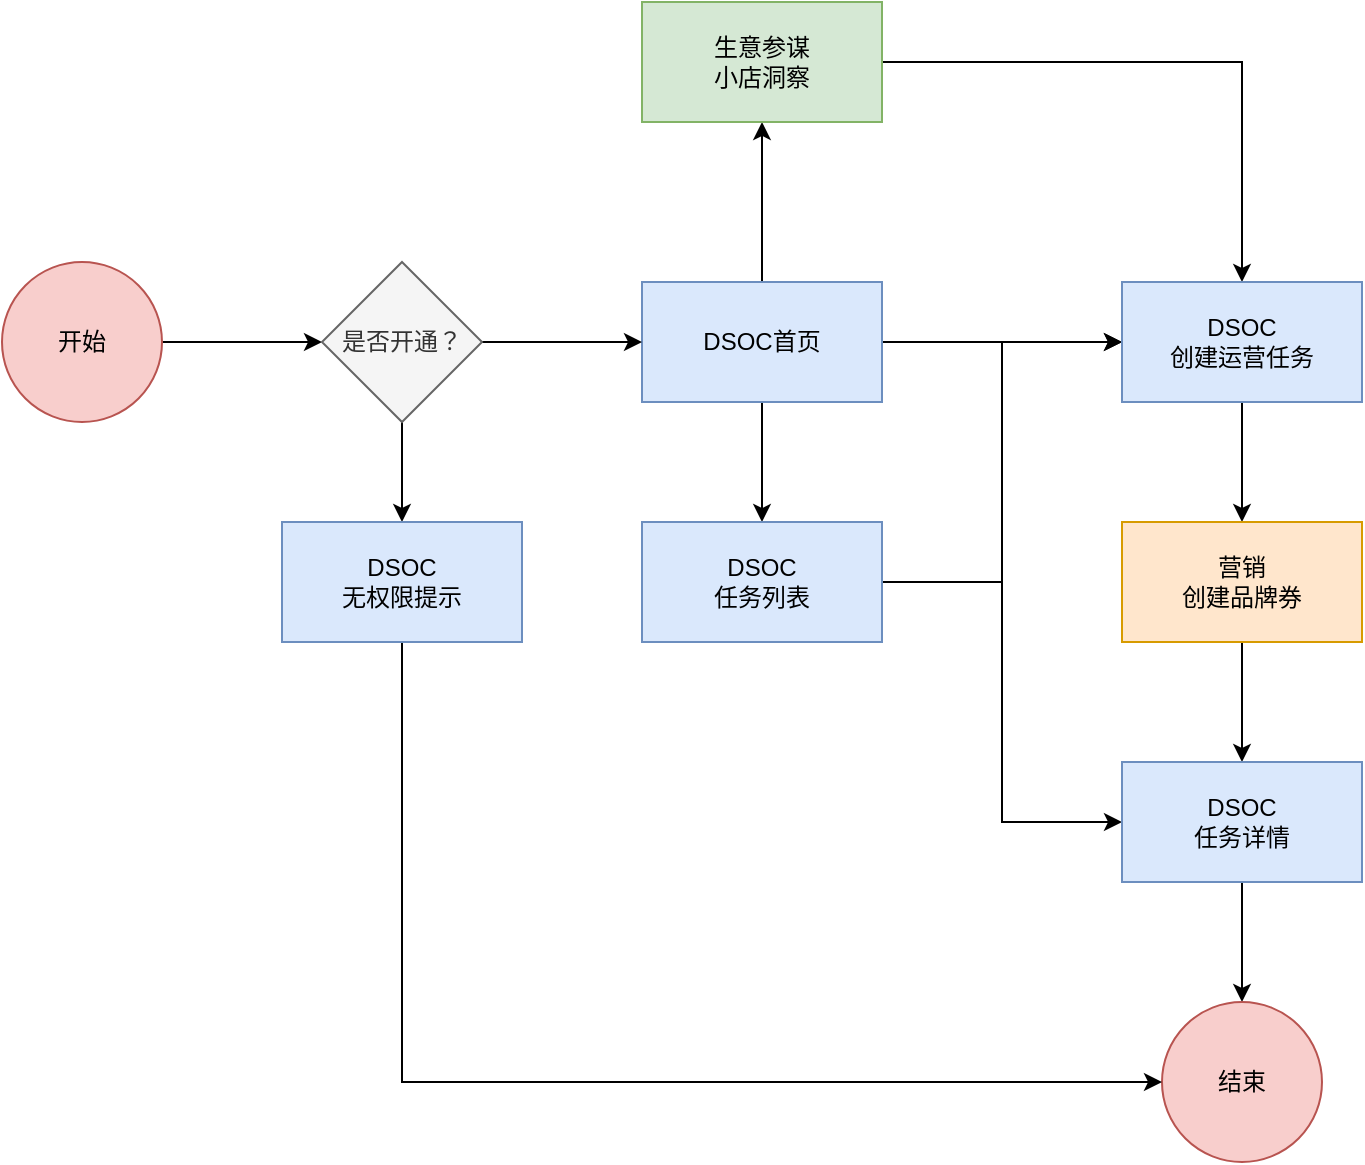 <mxfile version="12.2.6" type="github" pages="1"><diagram id="N106i3W3YCd03xEBzc0Z" name="Page-1"><mxGraphModel dx="932" dy="600" grid="1" gridSize="10" guides="1" tooltips="1" connect="1" arrows="1" fold="1" page="1" pageScale="1" pageWidth="827" pageHeight="1169" math="0" shadow="0"><root><mxCell id="0"/><mxCell id="1" parent="0"/><mxCell id="qS_8AtRYpWkxKPDASyzW-3" value="" style="edgeStyle=orthogonalEdgeStyle;rounded=0;orthogonalLoop=1;jettySize=auto;html=1;" edge="1" parent="1" source="qS_8AtRYpWkxKPDASyzW-1"><mxGeometry relative="1" as="geometry"><mxPoint x="200" y="280" as="targetPoint"/></mxGeometry></mxCell><mxCell id="qS_8AtRYpWkxKPDASyzW-1" value="开始" style="ellipse;whiteSpace=wrap;html=1;aspect=fixed;fillColor=#f8cecc;strokeColor=#b85450;" vertex="1" parent="1"><mxGeometry x="40" y="240" width="80" height="80" as="geometry"/></mxCell><mxCell id="qS_8AtRYpWkxKPDASyzW-6" value="" style="edgeStyle=orthogonalEdgeStyle;rounded=0;orthogonalLoop=1;jettySize=auto;html=1;" edge="1" parent="1" source="qS_8AtRYpWkxKPDASyzW-4" target="qS_8AtRYpWkxKPDASyzW-5"><mxGeometry relative="1" as="geometry"/></mxCell><mxCell id="qS_8AtRYpWkxKPDASyzW-8" value="" style="edgeStyle=orthogonalEdgeStyle;rounded=0;orthogonalLoop=1;jettySize=auto;html=1;" edge="1" parent="1" source="qS_8AtRYpWkxKPDASyzW-4" target="qS_8AtRYpWkxKPDASyzW-7"><mxGeometry relative="1" as="geometry"/></mxCell><mxCell id="qS_8AtRYpWkxKPDASyzW-16" value="" style="edgeStyle=orthogonalEdgeStyle;rounded=0;orthogonalLoop=1;jettySize=auto;html=1;" edge="1" parent="1" source="qS_8AtRYpWkxKPDASyzW-4" target="qS_8AtRYpWkxKPDASyzW-15"><mxGeometry relative="1" as="geometry"/></mxCell><mxCell id="qS_8AtRYpWkxKPDASyzW-4" value="DSOC首页" style="rounded=0;whiteSpace=wrap;html=1;fillColor=#dae8fc;strokeColor=#6c8ebf;" vertex="1" parent="1"><mxGeometry x="360" y="250" width="120" height="60" as="geometry"/></mxCell><mxCell id="qS_8AtRYpWkxKPDASyzW-17" value="" style="edgeStyle=orthogonalEdgeStyle;rounded=0;orthogonalLoop=1;jettySize=auto;html=1;entryX=0;entryY=0.5;entryDx=0;entryDy=0;" edge="1" parent="1" source="qS_8AtRYpWkxKPDASyzW-15" target="qS_8AtRYpWkxKPDASyzW-5"><mxGeometry relative="1" as="geometry"/></mxCell><mxCell id="qS_8AtRYpWkxKPDASyzW-19" value="" style="edgeStyle=orthogonalEdgeStyle;rounded=0;orthogonalLoop=1;jettySize=auto;html=1;entryX=0;entryY=0.5;entryDx=0;entryDy=0;" edge="1" parent="1" source="qS_8AtRYpWkxKPDASyzW-15" target="qS_8AtRYpWkxKPDASyzW-11"><mxGeometry relative="1" as="geometry"><mxPoint x="420" y="510" as="targetPoint"/></mxGeometry></mxCell><mxCell id="qS_8AtRYpWkxKPDASyzW-15" value="DSOC&lt;br&gt;任务列表" style="rounded=0;whiteSpace=wrap;html=1;fillColor=#dae8fc;strokeColor=#6c8ebf;" vertex="1" parent="1"><mxGeometry x="360" y="370" width="120" height="60" as="geometry"/></mxCell><mxCell id="qS_8AtRYpWkxKPDASyzW-14" value="" style="edgeStyle=orthogonalEdgeStyle;rounded=0;orthogonalLoop=1;jettySize=auto;html=1;entryX=0.5;entryY=0;entryDx=0;entryDy=0;" edge="1" parent="1" source="qS_8AtRYpWkxKPDASyzW-7" target="qS_8AtRYpWkxKPDASyzW-5"><mxGeometry relative="1" as="geometry"><mxPoint x="560" y="140" as="targetPoint"/></mxGeometry></mxCell><mxCell id="qS_8AtRYpWkxKPDASyzW-7" value="生意参谋&lt;br&gt;小店洞察" style="rounded=0;whiteSpace=wrap;html=1;fillColor=#d5e8d4;strokeColor=#82b366;" vertex="1" parent="1"><mxGeometry x="360" y="110" width="120" height="60" as="geometry"/></mxCell><mxCell id="qS_8AtRYpWkxKPDASyzW-10" value="" style="edgeStyle=orthogonalEdgeStyle;rounded=0;orthogonalLoop=1;jettySize=auto;html=1;" edge="1" parent="1" source="qS_8AtRYpWkxKPDASyzW-5" target="qS_8AtRYpWkxKPDASyzW-9"><mxGeometry relative="1" as="geometry"/></mxCell><mxCell id="qS_8AtRYpWkxKPDASyzW-5" value="DSOC&lt;br&gt;创建运营任务" style="rounded=0;whiteSpace=wrap;html=1;fillColor=#dae8fc;strokeColor=#6c8ebf;" vertex="1" parent="1"><mxGeometry x="600" y="250" width="120" height="60" as="geometry"/></mxCell><mxCell id="qS_8AtRYpWkxKPDASyzW-12" value="" style="edgeStyle=orthogonalEdgeStyle;rounded=0;orthogonalLoop=1;jettySize=auto;html=1;" edge="1" parent="1" source="qS_8AtRYpWkxKPDASyzW-9" target="qS_8AtRYpWkxKPDASyzW-11"><mxGeometry relative="1" as="geometry"/></mxCell><mxCell id="qS_8AtRYpWkxKPDASyzW-9" value="营销&lt;br&gt;创建品牌券" style="rounded=0;whiteSpace=wrap;html=1;fillColor=#ffe6cc;strokeColor=#d79b00;" vertex="1" parent="1"><mxGeometry x="600" y="370" width="120" height="60" as="geometry"/></mxCell><mxCell id="qS_8AtRYpWkxKPDASyzW-25" value="" style="edgeStyle=orthogonalEdgeStyle;rounded=0;orthogonalLoop=1;jettySize=auto;html=1;" edge="1" parent="1" source="qS_8AtRYpWkxKPDASyzW-11" target="qS_8AtRYpWkxKPDASyzW-21"><mxGeometry relative="1" as="geometry"/></mxCell><mxCell id="qS_8AtRYpWkxKPDASyzW-11" value="DSOC&lt;br&gt;任务详情" style="rounded=0;whiteSpace=wrap;html=1;fillColor=#dae8fc;strokeColor=#6c8ebf;" vertex="1" parent="1"><mxGeometry x="600" y="490" width="120" height="60" as="geometry"/></mxCell><mxCell id="qS_8AtRYpWkxKPDASyzW-24" value="" style="edgeStyle=orthogonalEdgeStyle;rounded=0;orthogonalLoop=1;jettySize=auto;html=1;" edge="1" parent="1" source="qS_8AtRYpWkxKPDASyzW-20" target="qS_8AtRYpWkxKPDASyzW-4"><mxGeometry relative="1" as="geometry"/></mxCell><mxCell id="qS_8AtRYpWkxKPDASyzW-29" value="" style="edgeStyle=orthogonalEdgeStyle;rounded=0;orthogonalLoop=1;jettySize=auto;html=1;" edge="1" parent="1" source="qS_8AtRYpWkxKPDASyzW-20"><mxGeometry relative="1" as="geometry"><mxPoint x="240" y="370" as="targetPoint"/></mxGeometry></mxCell><mxCell id="qS_8AtRYpWkxKPDASyzW-20" value="是否开通？" style="rhombus;whiteSpace=wrap;html=1;fillColor=#f5f5f5;strokeColor=#666666;fontColor=#333333;" vertex="1" parent="1"><mxGeometry x="200" y="240" width="80" height="80" as="geometry"/></mxCell><mxCell id="qS_8AtRYpWkxKPDASyzW-21" value="结束" style="ellipse;whiteSpace=wrap;html=1;aspect=fixed;fillColor=#f8cecc;strokeColor=#b85450;" vertex="1" parent="1"><mxGeometry x="620" y="610" width="80" height="80" as="geometry"/></mxCell><mxCell id="qS_8AtRYpWkxKPDASyzW-33" value="" style="edgeStyle=orthogonalEdgeStyle;rounded=0;orthogonalLoop=1;jettySize=auto;html=1;entryX=0;entryY=0.5;entryDx=0;entryDy=0;" edge="1" parent="1" source="qS_8AtRYpWkxKPDASyzW-31" target="qS_8AtRYpWkxKPDASyzW-21"><mxGeometry relative="1" as="geometry"><mxPoint x="240" y="510" as="targetPoint"/><Array as="points"><mxPoint x="240" y="650"/></Array></mxGeometry></mxCell><mxCell id="qS_8AtRYpWkxKPDASyzW-31" value="DSOC&lt;br&gt;无权限提示" style="rounded=0;whiteSpace=wrap;html=1;fillColor=#dae8fc;strokeColor=#6c8ebf;" vertex="1" parent="1"><mxGeometry x="180" y="370" width="120" height="60" as="geometry"/></mxCell></root></mxGraphModel></diagram></mxfile>
